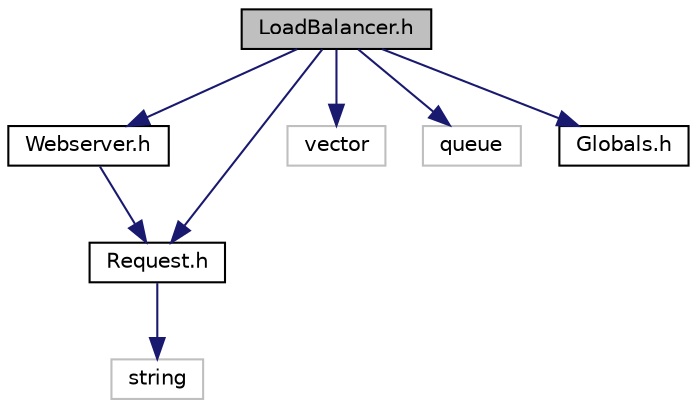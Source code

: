 digraph "LoadBalancer.h"
{
 // LATEX_PDF_SIZE
  edge [fontname="Helvetica",fontsize="10",labelfontname="Helvetica",labelfontsize="10"];
  node [fontname="Helvetica",fontsize="10",shape=record];
  Node1 [label="LoadBalancer.h",height=0.2,width=0.4,color="black", fillcolor="grey75", style="filled", fontcolor="black",tooltip="Defines the LoadBalancer class, which manages a pool of web servers to distribute incoming requests e..."];
  Node1 -> Node2 [color="midnightblue",fontsize="10",style="solid",fontname="Helvetica"];
  Node2 [label="Webserver.h",height=0.2,width=0.4,color="black", fillcolor="white", style="filled",URL="$Webserver_8h.html",tooltip="Defines the Webserver class, which simulates a web server's ability to process incoming network reque..."];
  Node2 -> Node3 [color="midnightblue",fontsize="10",style="solid",fontname="Helvetica"];
  Node3 [label="Request.h",height=0.2,width=0.4,color="black", fillcolor="white", style="filled",URL="$Request_8h.html",tooltip="Defines the Request class, encapsulating details of a network request including its source and destin..."];
  Node3 -> Node4 [color="midnightblue",fontsize="10",style="solid",fontname="Helvetica"];
  Node4 [label="string",height=0.2,width=0.4,color="grey75", fillcolor="white", style="filled",tooltip=" "];
  Node1 -> Node3 [color="midnightblue",fontsize="10",style="solid",fontname="Helvetica"];
  Node1 -> Node5 [color="midnightblue",fontsize="10",style="solid",fontname="Helvetica"];
  Node5 [label="vector",height=0.2,width=0.4,color="grey75", fillcolor="white", style="filled",tooltip=" "];
  Node1 -> Node6 [color="midnightblue",fontsize="10",style="solid",fontname="Helvetica"];
  Node6 [label="queue",height=0.2,width=0.4,color="grey75", fillcolor="white", style="filled",tooltip=" "];
  Node1 -> Node7 [color="midnightblue",fontsize="10",style="solid",fontname="Helvetica"];
  Node7 [label="Globals.h",height=0.2,width=0.4,color="black", fillcolor="white", style="filled",URL="$Globals_8h.html",tooltip="Contains global variables and definitions used throughout the application."];
}
